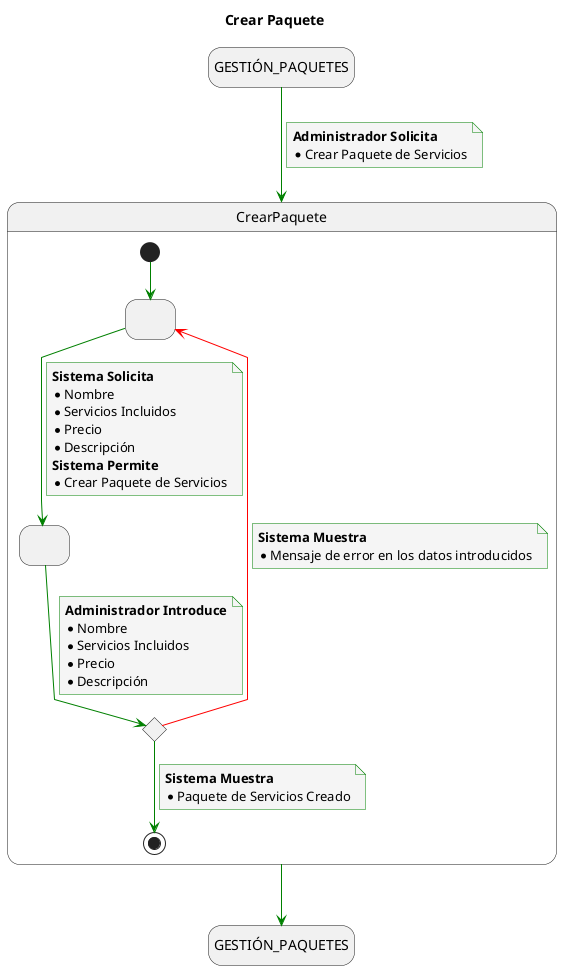 @startuml

title Crear Paquete

skinparam {
    NoteBackgroundColor #whiteSmoke
    ArrowColor #green
    NoteBorderColor #green
    linetype polyline
}

hide empty description

state startState as "GESTIÓN_PAQUETES"
state endState as "GESTIÓN_PAQUETES"

startState --> CrearPaquete
note on link
    <b>Administrador Solicita</b>
    * Crear Paquete de Servicios
end note

CrearPaquete --> endState

state CrearPaquete{
state 2 as " "
state 3 as " "
state 4 <<choice>>

[*] -down-> 2

2 -down-> 3
note on link
<b>Sistema Solicita</b>
* Nombre
* Servicios Incluidos
* Precio
* Descripción
<b>Sistema Permite</b>
* Crear Paquete de Servicios
end note

3 -down-> 4
note on link
<b>Administrador Introduce</b>
* Nombre
* Servicios Incluidos
* Precio
* Descripción
end note

4 -down-> [*]
note on link
<b>Sistema Muestra</b>
* Paquete de Servicios Creado
end note

4 -[#red]-> 2
note on link
<b>Sistema Muestra</b>
* Mensaje de error en los datos introducidos
end note

}

@enduml